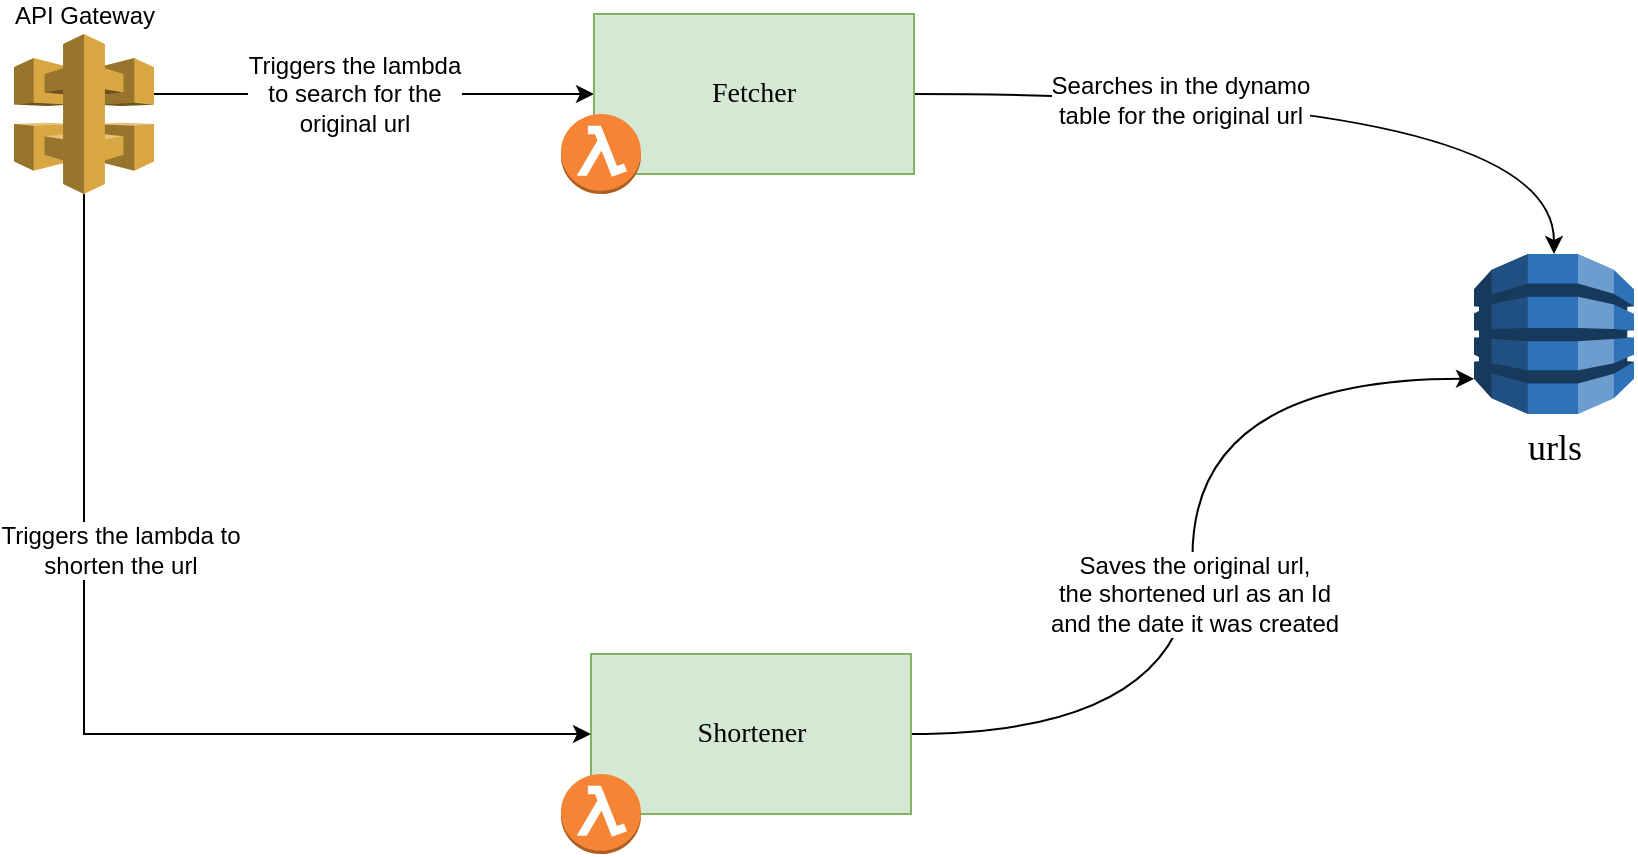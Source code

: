 <mxfile version="12.9.6" type="device"><diagram id="PKvQfSI3x0jG-oGXMoQc" name="Page-1"><mxGraphModel dx="1355" dy="753" grid="1" gridSize="10" guides="1" tooltips="1" connect="1" arrows="1" fold="1" page="1" pageScale="1" pageWidth="1400" pageHeight="850" math="0" shadow="0"><root><mxCell id="0"/><mxCell id="1" parent="0"/><mxCell id="looRmjkbnVTN2tjy9SbO-14" style="edgeStyle=orthogonalEdgeStyle;rounded=0;orthogonalLoop=1;jettySize=auto;html=1;curved=1;entryX=0;entryY=0.78;entryDx=0;entryDy=0;entryPerimeter=0;" parent="1" source="looRmjkbnVTN2tjy9SbO-2" target="looRmjkbnVTN2tjy9SbO-3" edge="1"><mxGeometry relative="1" as="geometry"/></mxCell><mxCell id="6Sls__0-r8e31otrlkzu-3" value="Saves the original url,&lt;br&gt;the shortened url as an Id&lt;br&gt;and the date it was created" style="text;html=1;align=center;verticalAlign=middle;resizable=0;points=[];;labelBackgroundColor=#ffffff;" parent="looRmjkbnVTN2tjy9SbO-14" vertex="1" connectable="0"><mxGeometry x="-0.308" y="32" relative="1" as="geometry"><mxPoint x="32.5" y="-52" as="offset"/></mxGeometry></mxCell><mxCell id="looRmjkbnVTN2tjy9SbO-2" value="&lt;font face=&quot;Verdana&quot; style=&quot;font-size: 14px&quot;&gt;Shortener&lt;/font&gt;" style="rounded=0;whiteSpace=wrap;html=1;fillColor=#d5e8d4;strokeColor=#82b366;" parent="1" vertex="1"><mxGeometry x="638.5" y="560" width="160" height="80" as="geometry"/></mxCell><mxCell id="looRmjkbnVTN2tjy9SbO-1" value="" style="outlineConnect=0;dashed=0;verticalLabelPosition=bottom;verticalAlign=top;align=center;html=1;shape=mxgraph.aws3.lambda_function;fillColor=#F58534;gradientColor=none;" parent="1" vertex="1"><mxGeometry x="623.5" y="620" width="40" height="40" as="geometry"/></mxCell><mxCell id="looRmjkbnVTN2tjy9SbO-3" value="&lt;font style=&quot;font-size: 18px&quot; face=&quot;Verdana&quot;&gt;urls&lt;/font&gt;" style="outlineConnect=0;dashed=0;verticalLabelPosition=bottom;verticalAlign=top;align=center;html=1;shape=mxgraph.aws3.dynamo_db;fillColor=#2E73B8;gradientColor=none;" parent="1" vertex="1"><mxGeometry x="1080" y="360" width="80" height="80" as="geometry"/></mxCell><mxCell id="looRmjkbnVTN2tjy9SbO-12" style="edgeStyle=orthogonalEdgeStyle;rounded=0;orthogonalLoop=1;jettySize=auto;html=1;entryX=0;entryY=0.5;entryDx=0;entryDy=0;curved=1;" parent="1" source="looRmjkbnVTN2tjy9SbO-4" target="looRmjkbnVTN2tjy9SbO-9" edge="1"><mxGeometry relative="1" as="geometry"><Array as="points"><mxPoint x="500" y="280"/><mxPoint x="500" y="280"/></Array></mxGeometry></mxCell><mxCell id="6Sls__0-r8e31otrlkzu-6" value="Triggers the lambda&lt;br&gt;to search for the&lt;br&gt;original url" style="text;html=1;align=center;verticalAlign=middle;resizable=0;points=[];;labelBackgroundColor=#ffffff;" parent="looRmjkbnVTN2tjy9SbO-12" vertex="1" connectable="0"><mxGeometry x="-0.271" y="9" relative="1" as="geometry"><mxPoint x="20" y="9" as="offset"/></mxGeometry></mxCell><mxCell id="looRmjkbnVTN2tjy9SbO-4" value="API Gateway" style="outlineConnect=0;dashed=0;verticalLabelPosition=top;verticalAlign=bottom;align=center;html=1;shape=mxgraph.aws3.api_gateway;fillColor=#D9A741;gradientColor=none;labelPosition=center;" parent="1" vertex="1"><mxGeometry x="350" y="250" width="70" height="80" as="geometry"/></mxCell><mxCell id="looRmjkbnVTN2tjy9SbO-15" style="edgeStyle=orthogonalEdgeStyle;rounded=0;orthogonalLoop=1;jettySize=auto;html=1;entryX=0;entryY=0.5;entryDx=0;entryDy=0;exitX=0.5;exitY=1;exitDx=0;exitDy=0;exitPerimeter=0;" parent="1" source="looRmjkbnVTN2tjy9SbO-4" target="looRmjkbnVTN2tjy9SbO-2" edge="1"><mxGeometry relative="1" as="geometry"><mxPoint x="426.5" y="600" as="sourcePoint"/></mxGeometry></mxCell><mxCell id="6Sls__0-r8e31otrlkzu-4" value="Triggers the lambda to&lt;br&gt;shorten the url" style="text;html=1;align=center;verticalAlign=middle;resizable=0;points=[];;labelBackgroundColor=#ffffff;" parent="looRmjkbnVTN2tjy9SbO-15" vertex="1" connectable="0"><mxGeometry x="-0.312" y="-2" relative="1" as="geometry"><mxPoint x="20" y="-2" as="offset"/></mxGeometry></mxCell><mxCell id="looRmjkbnVTN2tjy9SbO-13" style="edgeStyle=orthogonalEdgeStyle;rounded=0;orthogonalLoop=1;jettySize=auto;html=1;entryX=0.5;entryY=0;entryDx=0;entryDy=0;entryPerimeter=0;curved=1;" parent="1" source="looRmjkbnVTN2tjy9SbO-9" target="looRmjkbnVTN2tjy9SbO-3" edge="1"><mxGeometry relative="1" as="geometry"/></mxCell><mxCell id="6Sls__0-r8e31otrlkzu-7" value="Searches in the dynamo&lt;br&gt;table for the original url" style="text;html=1;align=center;verticalAlign=middle;resizable=0;points=[];;labelBackgroundColor=#ffffff;" parent="looRmjkbnVTN2tjy9SbO-13" vertex="1" connectable="0"><mxGeometry x="-0.336" y="-3" relative="1" as="geometry"><mxPoint as="offset"/></mxGeometry></mxCell><mxCell id="looRmjkbnVTN2tjy9SbO-9" value="&lt;font face=&quot;Verdana&quot; style=&quot;font-size: 14px&quot;&gt;Fetcher&lt;/font&gt;" style="rounded=0;whiteSpace=wrap;html=1;fillColor=#d5e8d4;strokeColor=#82b366;" parent="1" vertex="1"><mxGeometry x="640" y="240" width="160" height="80" as="geometry"/></mxCell><mxCell id="looRmjkbnVTN2tjy9SbO-10" value="" style="outlineConnect=0;dashed=0;verticalLabelPosition=bottom;verticalAlign=top;align=center;html=1;shape=mxgraph.aws3.lambda_function;fillColor=#F58534;gradientColor=none;" parent="1" vertex="1"><mxGeometry x="623.5" y="290" width="40" height="40" as="geometry"/></mxCell></root></mxGraphModel></diagram></mxfile>